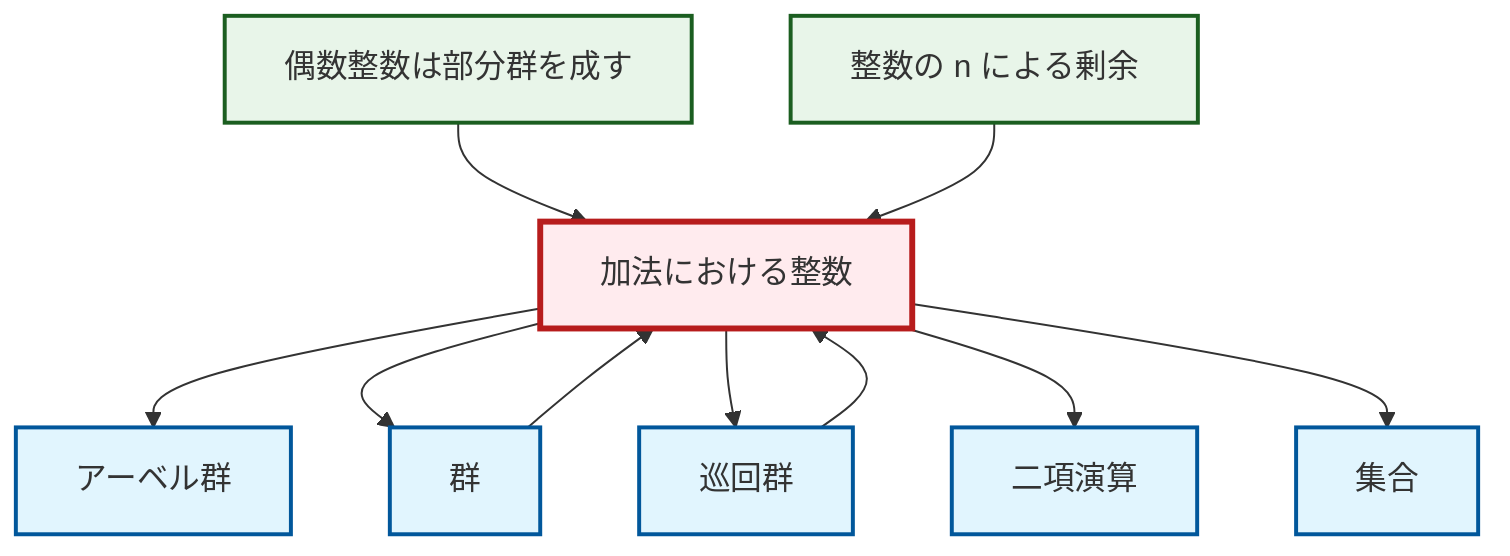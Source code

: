 graph TD
    classDef definition fill:#e1f5fe,stroke:#01579b,stroke-width:2px
    classDef theorem fill:#f3e5f5,stroke:#4a148c,stroke-width:2px
    classDef axiom fill:#fff3e0,stroke:#e65100,stroke-width:2px
    classDef example fill:#e8f5e9,stroke:#1b5e20,stroke-width:2px
    classDef current fill:#ffebee,stroke:#b71c1c,stroke-width:3px
    ex-even-integers-subgroup["偶数整数は部分群を成す"]:::example
    def-abelian-group["アーベル群"]:::definition
    def-binary-operation["二項演算"]:::definition
    ex-integers-addition["加法における整数"]:::example
    ex-quotient-integers-mod-n["整数の n による剰余"]:::example
    def-group["群"]:::definition
    def-cyclic-group["巡回群"]:::definition
    def-set["集合"]:::definition
    def-group --> ex-integers-addition
    def-cyclic-group --> ex-integers-addition
    ex-integers-addition --> def-abelian-group
    ex-even-integers-subgroup --> ex-integers-addition
    ex-integers-addition --> def-group
    ex-integers-addition --> def-cyclic-group
    ex-quotient-integers-mod-n --> ex-integers-addition
    ex-integers-addition --> def-binary-operation
    ex-integers-addition --> def-set
    class ex-integers-addition current